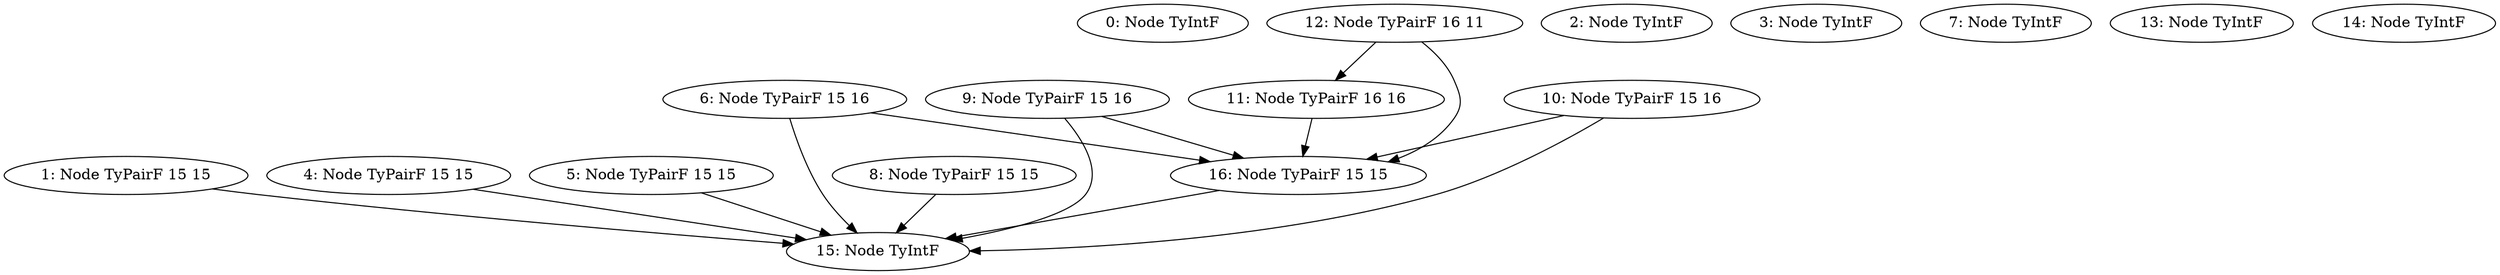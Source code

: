 digraph 
{
  "0" [label="0: Node TyIntF"]
  "1" [label="1: Node TyPairF 15 15"]
  "2" [label="2: Node TyIntF"]
  "3" [label="3: Node TyIntF"]
  "4" [label="4: Node TyPairF 15 15"]
  "5" [label="5: Node TyPairF 15 15"]
  "6" [label="6: Node TyPairF 15 16"]
  "7" [label="7: Node TyIntF"]
  "8" [label="8: Node TyPairF 15 15"]
  "9" [label="9: Node TyPairF 15 16"]
  "10" [label="10: Node TyPairF 15 16"]
  "11" [label="11: Node TyPairF 16 16"]
  "12" [label="12: Node TyPairF 16 11"]
  "13" [label="13: Node TyIntF"]
  "14" [label="14: Node TyIntF"]
  "15" [label="15: Node TyIntF"]
  "16" [label="16: Node TyPairF 15 15"]
  "1" -> "15"
  "4" -> "15"
  "5" -> "15"
  "6" -> "15"
  "6" -> "16"
  "8" -> "15"
  "9" -> "15"
  "9" -> "16"
  "10" -> "15"
  "10" -> "16"
  "11" -> "16"
  "12" -> "11"
  "12" -> "16"
  "16" -> "15"
}

